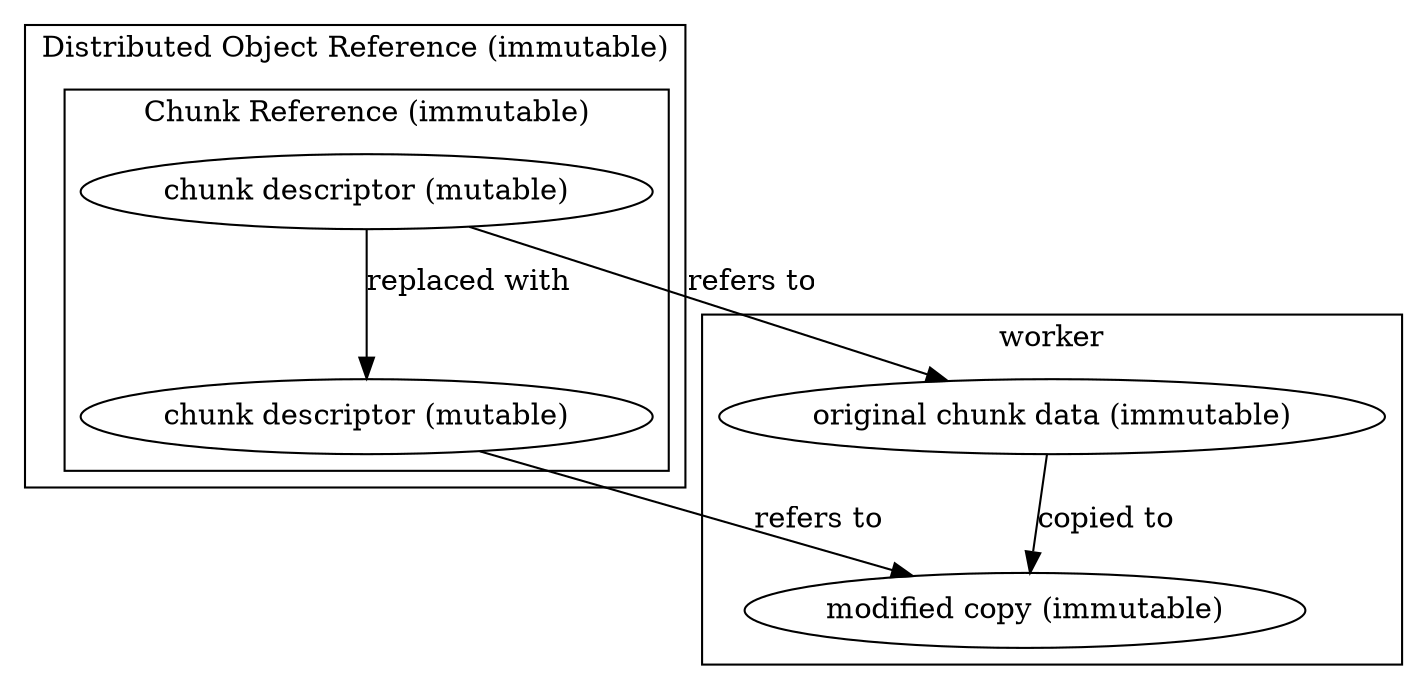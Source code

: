 digraph modref {
	subgraph cluster_dobjref {
		label="Distributed Object Reference (immutable)";

		subgraph cluster_chunkref {
			label="Chunk Reference (immutable)";

			x[label="chunk descriptor (mutable)"];
			xd[label="chunk descriptor (mutable)"];

		}
	}

	subgraph cluster_worker {
		label="worker";
		fillcolor=5;

		xc[label="original chunk data (immutable)"];
		xdc[label="modified copy (immutable)"];

	}

	x -> xc [label="refers to"];
	xd -> xdc [label="refers to"];
	x -> xd [label="replaced with"];
	xc-> xdc [label="copied to"];

}
